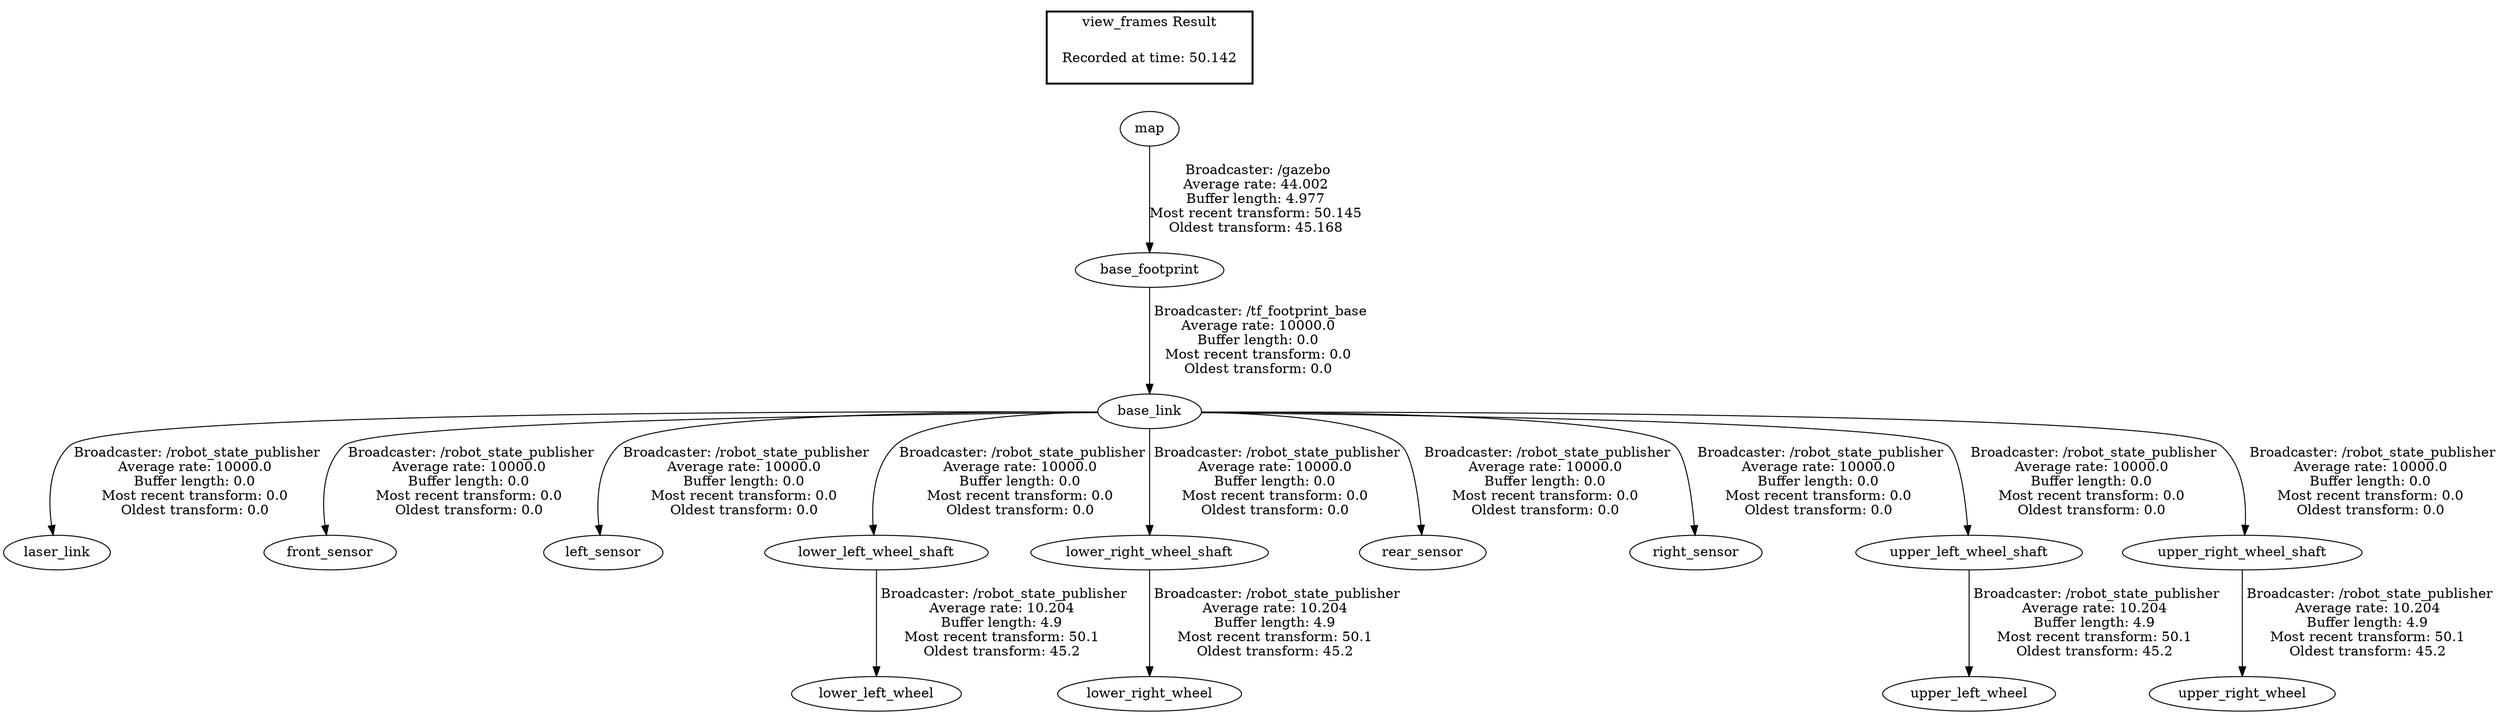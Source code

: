 digraph G {
"base_link" -> "laser_link"[label=" Broadcaster: /robot_state_publisher\nAverage rate: 10000.0\nBuffer length: 0.0\nMost recent transform: 0.0\nOldest transform: 0.0\n"];
"base_footprint" -> "base_link"[label=" Broadcaster: /tf_footprint_base\nAverage rate: 10000.0\nBuffer length: 0.0\nMost recent transform: 0.0\nOldest transform: 0.0\n"];
"map" -> "base_footprint"[label=" Broadcaster: /gazebo\nAverage rate: 44.002\nBuffer length: 4.977\nMost recent transform: 50.145\nOldest transform: 45.168\n"];
"base_link" -> "front_sensor"[label=" Broadcaster: /robot_state_publisher\nAverage rate: 10000.0\nBuffer length: 0.0\nMost recent transform: 0.0\nOldest transform: 0.0\n"];
"base_link" -> "left_sensor"[label=" Broadcaster: /robot_state_publisher\nAverage rate: 10000.0\nBuffer length: 0.0\nMost recent transform: 0.0\nOldest transform: 0.0\n"];
"base_link" -> "lower_left_wheel_shaft"[label=" Broadcaster: /robot_state_publisher\nAverage rate: 10000.0\nBuffer length: 0.0\nMost recent transform: 0.0\nOldest transform: 0.0\n"];
"base_link" -> "lower_right_wheel_shaft"[label=" Broadcaster: /robot_state_publisher\nAverage rate: 10000.0\nBuffer length: 0.0\nMost recent transform: 0.0\nOldest transform: 0.0\n"];
"base_link" -> "rear_sensor"[label=" Broadcaster: /robot_state_publisher\nAverage rate: 10000.0\nBuffer length: 0.0\nMost recent transform: 0.0\nOldest transform: 0.0\n"];
"base_link" -> "right_sensor"[label=" Broadcaster: /robot_state_publisher\nAverage rate: 10000.0\nBuffer length: 0.0\nMost recent transform: 0.0\nOldest transform: 0.0\n"];
"base_link" -> "upper_left_wheel_shaft"[label=" Broadcaster: /robot_state_publisher\nAverage rate: 10000.0\nBuffer length: 0.0\nMost recent transform: 0.0\nOldest transform: 0.0\n"];
"base_link" -> "upper_right_wheel_shaft"[label=" Broadcaster: /robot_state_publisher\nAverage rate: 10000.0\nBuffer length: 0.0\nMost recent transform: 0.0\nOldest transform: 0.0\n"];
"lower_left_wheel_shaft" -> "lower_left_wheel"[label=" Broadcaster: /robot_state_publisher\nAverage rate: 10.204\nBuffer length: 4.9\nMost recent transform: 50.1\nOldest transform: 45.2\n"];
"lower_right_wheel_shaft" -> "lower_right_wheel"[label=" Broadcaster: /robot_state_publisher\nAverage rate: 10.204\nBuffer length: 4.9\nMost recent transform: 50.1\nOldest transform: 45.2\n"];
"upper_left_wheel_shaft" -> "upper_left_wheel"[label=" Broadcaster: /robot_state_publisher\nAverage rate: 10.204\nBuffer length: 4.9\nMost recent transform: 50.1\nOldest transform: 45.2\n"];
"upper_right_wheel_shaft" -> "upper_right_wheel"[label=" Broadcaster: /robot_state_publisher\nAverage rate: 10.204\nBuffer length: 4.9\nMost recent transform: 50.1\nOldest transform: 45.2\n"];
edge [style=invis];
 subgraph cluster_legend { style=bold; color=black; label ="view_frames Result";
"Recorded at time: 50.142"[ shape=plaintext ] ;
}->"map";
}